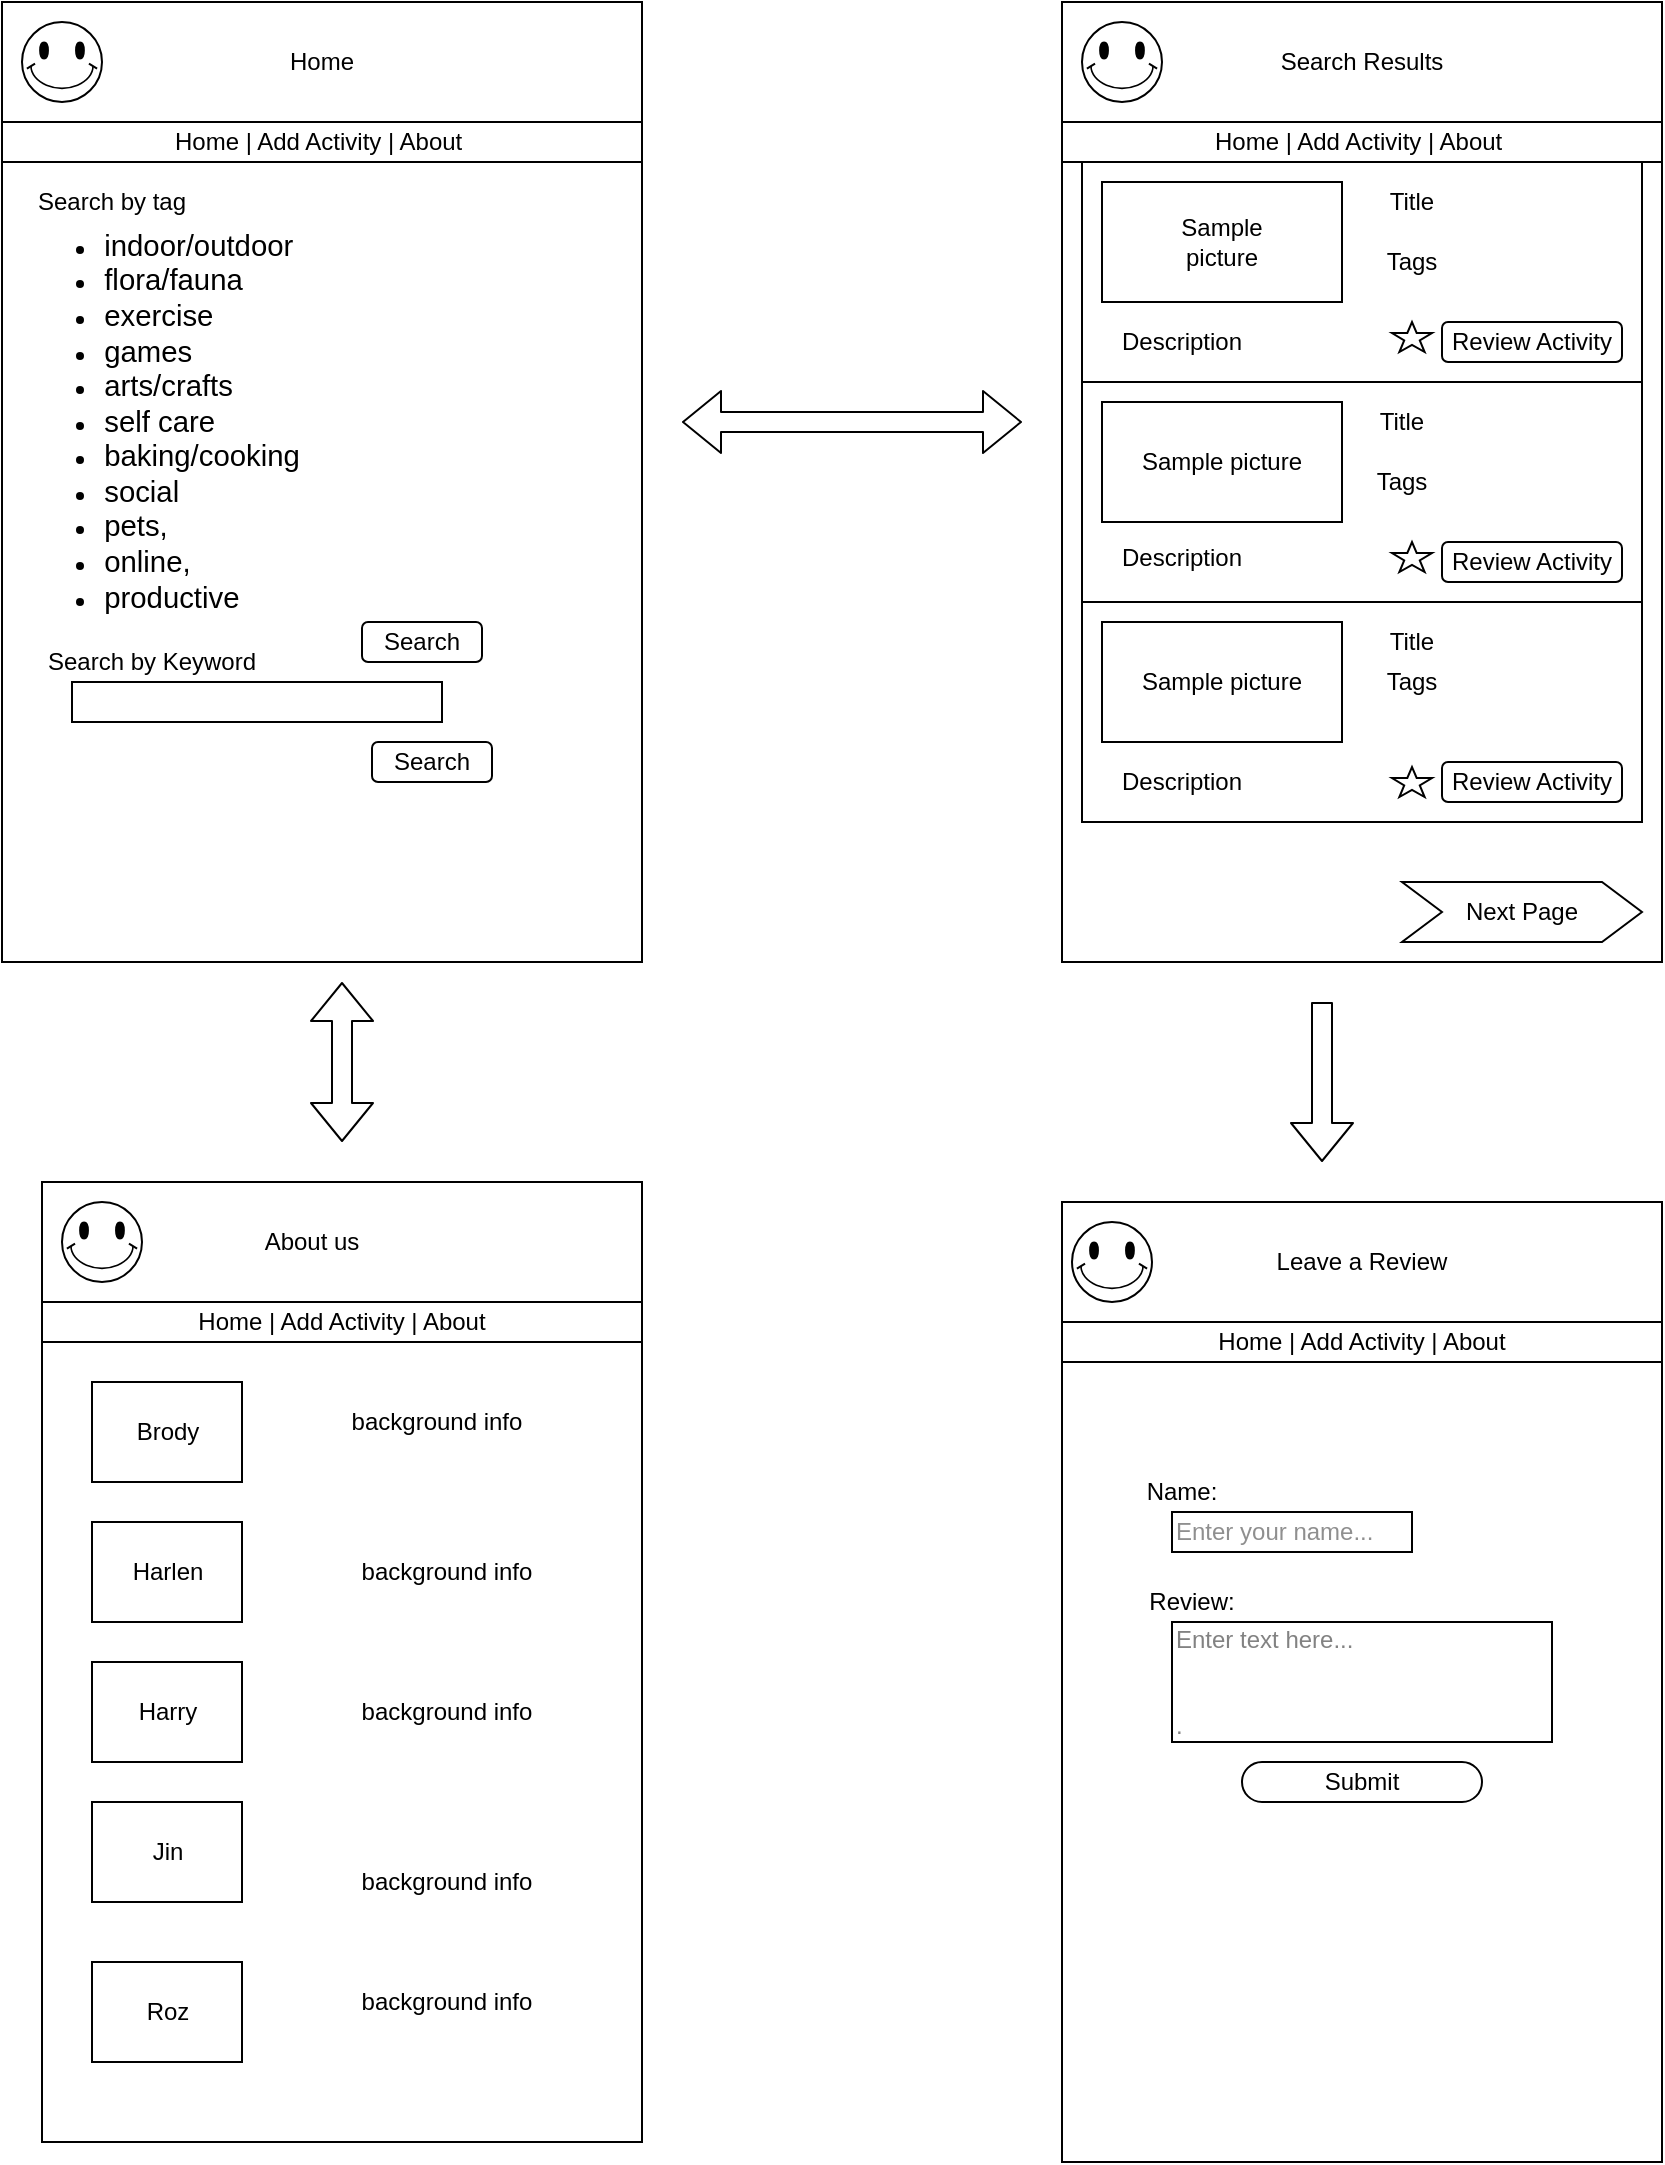 <mxfile version="12.9.11" type="google"><diagram id="UzBy4wDFsjK25G4-xTEU" name="Page-1"><mxGraphModel dx="965" dy="560" grid="1" gridSize="10" guides="1" tooltips="1" connect="1" arrows="1" fold="1" page="1" pageScale="1" pageWidth="850" pageHeight="1100" math="0" shadow="0"><root><mxCell id="0"/><mxCell id="1" parent="0"/><mxCell id="n53dSZe7Ja_jsrTpD2a--46" value="" style="rounded=1;whiteSpace=wrap;html=1;" vertex="1" parent="1"><mxGeometry x="180" y="370" width="120" height="60" as="geometry"/></mxCell><mxCell id="n53dSZe7Ja_jsrTpD2a--21" value="" style="rounded=0;whiteSpace=wrap;html=1;" vertex="1" parent="1"><mxGeometry x="550" y="90" width="270" height="110" as="geometry"/></mxCell><mxCell id="n53dSZe7Ja_jsrTpD2a--1" value="" style="rounded=0;whiteSpace=wrap;html=1;" parent="1" vertex="1"><mxGeometry x="10" y="10" width="320" height="480" as="geometry"/></mxCell><mxCell id="n53dSZe7Ja_jsrTpD2a--2" value="Home" style="text;html=1;strokeColor=none;fillColor=none;align=center;verticalAlign=middle;whiteSpace=wrap;rounded=0;" parent="1" vertex="1"><mxGeometry x="150" y="30" width="40" height="20" as="geometry"/></mxCell><mxCell id="n53dSZe7Ja_jsrTpD2a--4" value="Search by tag" style="text;html=1;strokeColor=none;fillColor=none;align=center;verticalAlign=middle;whiteSpace=wrap;rounded=0;" parent="1" vertex="1"><mxGeometry x="20" y="100" width="90" height="20" as="geometry"/></mxCell><mxCell id="n53dSZe7Ja_jsrTpD2a--5" value="&lt;ul&gt;&lt;li style=&quot;text-align: left&quot;&gt;&lt;span style=&quot;font-family: &amp;#34;arial&amp;#34; ; font-size: 11pt&quot;&gt;indoor/outdoor&lt;/span&gt;&lt;/li&gt;&lt;li style=&quot;text-align: left&quot;&gt;&lt;span style=&quot;font-family: &amp;#34;arial&amp;#34; ; font-size: 11pt&quot;&gt;flora/fauna&lt;/span&gt;&lt;/li&gt;&lt;li style=&quot;text-align: left&quot;&gt;&lt;span style=&quot;font-family: &amp;#34;arial&amp;#34; ; font-size: 11pt&quot;&gt;exercise&lt;/span&gt;&lt;/li&gt;&lt;li style=&quot;text-align: left&quot;&gt;&lt;span style=&quot;font-family: &amp;#34;arial&amp;#34; ; font-size: 11pt&quot;&gt;games&lt;/span&gt;&lt;/li&gt;&lt;li style=&quot;text-align: left&quot;&gt;&lt;span style=&quot;font-family: &amp;#34;arial&amp;#34; ; font-size: 11pt&quot;&gt;arts/crafts&lt;/span&gt;&lt;/li&gt;&lt;li style=&quot;text-align: left&quot;&gt;&lt;span style=&quot;font-family: &amp;#34;arial&amp;#34; ; font-size: 11pt&quot;&gt;self care&lt;/span&gt;&lt;/li&gt;&lt;li style=&quot;text-align: left&quot;&gt;&lt;span style=&quot;font-family: &amp;#34;arial&amp;#34; ; font-size: 11pt&quot;&gt;baking/cooking&lt;/span&gt;&lt;/li&gt;&lt;li style=&quot;text-align: left&quot;&gt;&lt;span style=&quot;font-family: &amp;#34;arial&amp;#34; ; font-size: 11pt&quot;&gt;social&lt;/span&gt;&lt;/li&gt;&lt;li style=&quot;text-align: left&quot;&gt;&lt;span style=&quot;font-family: &amp;#34;arial&amp;#34; ; font-size: 11pt&quot;&gt;pets,&lt;/span&gt;&lt;/li&gt;&lt;li style=&quot;text-align: left&quot;&gt;&lt;span style=&quot;font-family: &amp;#34;arial&amp;#34; ; font-size: 11pt&quot;&gt;online,&lt;/span&gt;&lt;/li&gt;&lt;li style=&quot;text-align: left&quot;&gt;&lt;span style=&quot;font-family: &amp;#34;arial&amp;#34; ; font-size: 11pt&quot;&gt;productive&lt;/span&gt;&lt;/li&gt;&lt;/ul&gt;&lt;b style=&quot;font-weight: normal&quot; id=&quot;docs-internal-guid-9bf6debd-7fff-b774-01a6-e4b9c5bbe9f9&quot;&gt;&lt;div style=&quot;text-align: justify&quot;&gt;&lt;/div&gt;&lt;span style=&quot;font-size: 11pt ; font-family: &amp;#34;arial&amp;#34; ; font-weight: 400 ; font-style: normal ; font-variant: normal ; text-decoration: none ; vertical-align: baseline&quot;&gt;&lt;/span&gt;&lt;/b&gt;" style="text;html=1;strokeColor=none;fillColor=none;align=center;verticalAlign=middle;whiteSpace=wrap;rounded=0;" parent="1" vertex="1"><mxGeometry x="20" y="120" width="140" height="200" as="geometry"/></mxCell><mxCell id="n53dSZe7Ja_jsrTpD2a--6" value="Search by Keyword" style="text;html=1;strokeColor=none;fillColor=none;align=center;verticalAlign=middle;whiteSpace=wrap;rounded=0;" parent="1" vertex="1"><mxGeometry x="20" y="330" width="130" height="20" as="geometry"/></mxCell><mxCell id="n53dSZe7Ja_jsrTpD2a--7" value="Text" style="text;html=1;strokeColor=none;fillColor=none;align=center;verticalAlign=middle;whiteSpace=wrap;rounded=0;" parent="1" vertex="1"><mxGeometry x="45" y="350" width="135" height="20" as="geometry"/></mxCell><mxCell id="n53dSZe7Ja_jsrTpD2a--8" value="" style="rounded=0;whiteSpace=wrap;html=1;" parent="1" vertex="1"><mxGeometry x="45" y="350" width="185" height="20" as="geometry"/></mxCell><mxCell id="n53dSZe7Ja_jsrTpD2a--11" value="" style="rounded=0;whiteSpace=wrap;html=1;" parent="1" vertex="1"><mxGeometry x="540" y="10" width="300" height="480" as="geometry"/></mxCell><mxCell id="n53dSZe7Ja_jsrTpD2a--12" value="Search Results" style="text;html=1;strokeColor=none;fillColor=none;align=center;verticalAlign=middle;whiteSpace=wrap;rounded=0;" parent="1" vertex="1"><mxGeometry x="645" y="30" width="90" height="20" as="geometry"/></mxCell><mxCell id="n53dSZe7Ja_jsrTpD2a--13" value="" style="rounded=0;whiteSpace=wrap;html=1;" parent="1" vertex="1"><mxGeometry x="540" y="610" width="300" height="480" as="geometry"/></mxCell><mxCell id="n53dSZe7Ja_jsrTpD2a--14" value="Home | Add Activity | About&amp;nbsp;" style="rounded=0;whiteSpace=wrap;html=1;" parent="1" vertex="1"><mxGeometry x="10" y="70" width="320" height="20" as="geometry"/></mxCell><mxCell id="n53dSZe7Ja_jsrTpD2a--3" value="Home | Add Activity | About&amp;nbsp;" style="rounded=0;whiteSpace=wrap;html=1;" parent="1" vertex="1"><mxGeometry x="540" y="70" width="300" height="20" as="geometry"/></mxCell><mxCell id="n53dSZe7Ja_jsrTpD2a--15" value="Title" style="text;html=1;strokeColor=none;fillColor=none;align=center;verticalAlign=middle;whiteSpace=wrap;rounded=0;" parent="1" vertex="1"><mxGeometry x="695" y="100" width="40" height="20" as="geometry"/></mxCell><mxCell id="n53dSZe7Ja_jsrTpD2a--16" value="" style="rounded=0;whiteSpace=wrap;html=1;" parent="1" vertex="1"><mxGeometry x="560" y="100" width="120" height="60" as="geometry"/></mxCell><mxCell id="n53dSZe7Ja_jsrTpD2a--18" value="Sample picture" style="text;html=1;strokeColor=none;fillColor=none;align=center;verticalAlign=middle;whiteSpace=wrap;rounded=0;" parent="1" vertex="1"><mxGeometry x="600" y="105" width="40" height="50" as="geometry"/></mxCell><mxCell id="n53dSZe7Ja_jsrTpD2a--19" value="Description" style="text;html=1;strokeColor=none;fillColor=none;align=center;verticalAlign=middle;whiteSpace=wrap;rounded=0;" parent="1" vertex="1"><mxGeometry x="560" y="170" width="80" height="20" as="geometry"/></mxCell><mxCell id="n53dSZe7Ja_jsrTpD2a--20" value="Tags" style="text;html=1;strokeColor=none;fillColor=none;align=center;verticalAlign=middle;whiteSpace=wrap;rounded=0;" parent="1" vertex="1"><mxGeometry x="700" y="130" width="30" height="20" as="geometry"/></mxCell><mxCell id="n53dSZe7Ja_jsrTpD2a--22" value="Sample picture" style="rounded=0;whiteSpace=wrap;html=1;" vertex="1" parent="1"><mxGeometry x="560" y="320" width="120" height="60" as="geometry"/></mxCell><mxCell id="n53dSZe7Ja_jsrTpD2a--23" value="Title" style="text;html=1;strokeColor=none;fillColor=none;align=center;verticalAlign=middle;whiteSpace=wrap;rounded=0;" vertex="1" parent="1"><mxGeometry x="695" y="320" width="40" height="20" as="geometry"/></mxCell><mxCell id="DhwjRQag8gIFHIite4Dt-1" value="Leave a Review" style="text;html=1;strokeColor=none;fillColor=none;align=center;verticalAlign=middle;whiteSpace=wrap;rounded=0;" vertex="1" parent="1"><mxGeometry x="635" y="630" width="110" height="20" as="geometry"/></mxCell><mxCell id="n53dSZe7Ja_jsrTpD2a--24" value="Tags" style="text;html=1;strokeColor=none;fillColor=none;align=center;verticalAlign=middle;whiteSpace=wrap;rounded=0;" vertex="1" parent="1"><mxGeometry x="695" y="340" width="40" height="20" as="geometry"/></mxCell><mxCell id="n53dSZe7Ja_jsrTpD2a--25" value="Description" style="text;html=1;strokeColor=none;fillColor=none;align=center;verticalAlign=middle;whiteSpace=wrap;rounded=0;" vertex="1" parent="1"><mxGeometry x="580" y="390" width="40" height="20" as="geometry"/></mxCell><mxCell id="DhwjRQag8gIFHIite4Dt-2" value="Home | Add Activity | About" style="rounded=0;whiteSpace=wrap;html=1;" vertex="1" parent="1"><mxGeometry x="540" y="670" width="300" height="20" as="geometry"/></mxCell><mxCell id="DhwjRQag8gIFHIite4Dt-3" value="Review:" style="text;html=1;strokeColor=none;fillColor=none;align=center;verticalAlign=middle;whiteSpace=wrap;rounded=0;" vertex="1" parent="1"><mxGeometry x="585" y="800" width="40" height="20" as="geometry"/></mxCell><mxCell id="DhwjRQag8gIFHIite4Dt-4" value="&lt;font color=&quot;#828282&quot;&gt;Enter text here...&lt;br&gt;&lt;br&gt;&lt;br&gt;.&lt;br&gt;&lt;/font&gt;" style="rounded=0;whiteSpace=wrap;html=1;align=left;" vertex="1" parent="1"><mxGeometry x="595" y="820" width="190" height="60" as="geometry"/></mxCell><mxCell id="n53dSZe7Ja_jsrTpD2a--28" value="" style="rounded=0;whiteSpace=wrap;html=1;" vertex="1" parent="1"><mxGeometry x="30" y="600" width="300" height="480" as="geometry"/></mxCell><mxCell id="n53dSZe7Ja_jsrTpD2a--29" value="Home | Add Activity | About" style="rounded=0;whiteSpace=wrap;html=1;" vertex="1" parent="1"><mxGeometry x="30" y="660" width="300" height="20" as="geometry"/></mxCell><mxCell id="n53dSZe7Ja_jsrTpD2a--30" value="About us" style="text;html=1;strokeColor=none;fillColor=none;align=center;verticalAlign=middle;whiteSpace=wrap;rounded=0;" vertex="1" parent="1"><mxGeometry x="135" y="620" width="60" height="20" as="geometry"/></mxCell><mxCell id="DhwjRQag8gIFHIite4Dt-5" value="Submit" style="rounded=1;whiteSpace=wrap;html=1;arcSize=50;" vertex="1" parent="1"><mxGeometry x="630" y="890" width="120" height="20" as="geometry"/></mxCell><mxCell id="n53dSZe7Ja_jsrTpD2a--31" value="" style="rounded=0;whiteSpace=wrap;html=1;" vertex="1" parent="1"><mxGeometry x="55" y="700" width="75" height="50" as="geometry"/></mxCell><mxCell id="n53dSZe7Ja_jsrTpD2a--32" value="" style="rounded=0;whiteSpace=wrap;html=1;" vertex="1" parent="1"><mxGeometry x="55" y="770" width="75" height="50" as="geometry"/></mxCell><mxCell id="n53dSZe7Ja_jsrTpD2a--33" value="" style="rounded=0;whiteSpace=wrap;html=1;" vertex="1" parent="1"><mxGeometry x="55" y="990" width="75" height="50" as="geometry"/></mxCell><mxCell id="n53dSZe7Ja_jsrTpD2a--34" value="" style="rounded=0;whiteSpace=wrap;html=1;" vertex="1" parent="1"><mxGeometry x="55" y="910" width="75" height="50" as="geometry"/></mxCell><mxCell id="n53dSZe7Ja_jsrTpD2a--35" value="" style="rounded=0;whiteSpace=wrap;html=1;" vertex="1" parent="1"><mxGeometry x="55" y="840" width="75" height="50" as="geometry"/></mxCell><mxCell id="n53dSZe7Ja_jsrTpD2a--36" value="Brody" style="text;html=1;strokeColor=none;fillColor=none;align=center;verticalAlign=middle;whiteSpace=wrap;rounded=0;" vertex="1" parent="1"><mxGeometry x="72.5" y="715" width="40" height="20" as="geometry"/></mxCell><mxCell id="n53dSZe7Ja_jsrTpD2a--37" value="Harlen" style="text;html=1;strokeColor=none;fillColor=none;align=center;verticalAlign=middle;whiteSpace=wrap;rounded=0;" vertex="1" parent="1"><mxGeometry x="72.5" y="785" width="40" height="20" as="geometry"/></mxCell><mxCell id="DhwjRQag8gIFHIite4Dt-7" value="&lt;font color=&quot;#8f8f8f&quot;&gt;Enter your name...&lt;/font&gt;" style="rounded=0;whiteSpace=wrap;html=1;align=left;" vertex="1" parent="1"><mxGeometry x="595" y="765" width="120" height="20" as="geometry"/></mxCell><mxCell id="n53dSZe7Ja_jsrTpD2a--38" value="Harry" style="text;html=1;strokeColor=none;fillColor=none;align=center;verticalAlign=middle;whiteSpace=wrap;rounded=0;" vertex="1" parent="1"><mxGeometry x="72.5" y="855" width="40" height="20" as="geometry"/></mxCell><mxCell id="n53dSZe7Ja_jsrTpD2a--39" value="Jin" style="text;html=1;strokeColor=none;fillColor=none;align=center;verticalAlign=middle;whiteSpace=wrap;rounded=0;" vertex="1" parent="1"><mxGeometry x="72.5" y="925" width="40" height="20" as="geometry"/></mxCell><mxCell id="n53dSZe7Ja_jsrTpD2a--40" value="Roz" style="text;html=1;strokeColor=none;fillColor=none;align=center;verticalAlign=middle;whiteSpace=wrap;rounded=0;" vertex="1" parent="1"><mxGeometry x="72.5" y="1005" width="40" height="20" as="geometry"/></mxCell><mxCell id="n53dSZe7Ja_jsrTpD2a--41" value="background info" style="text;html=1;strokeColor=none;fillColor=none;align=center;verticalAlign=middle;whiteSpace=wrap;rounded=0;" vertex="1" parent="1"><mxGeometry x="175" y="710" width="105" height="20" as="geometry"/></mxCell><mxCell id="n53dSZe7Ja_jsrTpD2a--42" value="background info" style="text;html=1;strokeColor=none;fillColor=none;align=center;verticalAlign=middle;whiteSpace=wrap;rounded=0;" vertex="1" parent="1"><mxGeometry x="180" y="785" width="105" height="20" as="geometry"/></mxCell><mxCell id="n53dSZe7Ja_jsrTpD2a--43" value="background info" style="text;html=1;strokeColor=none;fillColor=none;align=center;verticalAlign=middle;whiteSpace=wrap;rounded=0;" vertex="1" parent="1"><mxGeometry x="180" y="855" width="105" height="20" as="geometry"/></mxCell><mxCell id="n53dSZe7Ja_jsrTpD2a--44" value="background info" style="text;html=1;strokeColor=none;fillColor=none;align=center;verticalAlign=middle;whiteSpace=wrap;rounded=0;" vertex="1" parent="1"><mxGeometry x="180" y="1000" width="105" height="20" as="geometry"/></mxCell><mxCell id="n53dSZe7Ja_jsrTpD2a--45" value="background info" style="text;html=1;strokeColor=none;fillColor=none;align=center;verticalAlign=middle;whiteSpace=wrap;rounded=0;" vertex="1" parent="1"><mxGeometry x="180" y="940" width="105" height="20" as="geometry"/></mxCell><mxCell id="DhwjRQag8gIFHIite4Dt-8" value="Name:" style="text;html=1;strokeColor=none;fillColor=none;align=center;verticalAlign=middle;whiteSpace=wrap;rounded=0;" vertex="1" parent="1"><mxGeometry x="580" y="745" width="40" height="20" as="geometry"/></mxCell><mxCell id="n53dSZe7Ja_jsrTpD2a--48" value="" style="rounded=1;whiteSpace=wrap;html=1;" vertex="1" parent="1"><mxGeometry x="195" y="380" width="60" height="20" as="geometry"/></mxCell><mxCell id="n53dSZe7Ja_jsrTpD2a--9" value="Search" style="text;html=1;strokeColor=none;fillColor=none;align=center;verticalAlign=middle;whiteSpace=wrap;rounded=0;" parent="1" vertex="1"><mxGeometry x="205" y="380" width="40" height="20" as="geometry"/></mxCell><mxCell id="n53dSZe7Ja_jsrTpD2a--49" value="" style="rounded=1;whiteSpace=wrap;html=1;" vertex="1" parent="1"><mxGeometry x="190" y="320" width="60" height="20" as="geometry"/></mxCell><mxCell id="n53dSZe7Ja_jsrTpD2a--10" value="Search" style="text;html=1;strokeColor=none;fillColor=none;align=center;verticalAlign=middle;whiteSpace=wrap;rounded=0;" parent="1" vertex="1"><mxGeometry x="200" y="320" width="40" height="20" as="geometry"/></mxCell><mxCell id="DhwjRQag8gIFHIite4Dt-9" value="" style="verticalLabelPosition=bottom;verticalAlign=top;html=1;shape=mxgraph.basic.smiley" vertex="1" parent="1"><mxGeometry x="545" y="620" width="40" height="40" as="geometry"/></mxCell><mxCell id="n53dSZe7Ja_jsrTpD2a--50" value="" style="rounded=1;whiteSpace=wrap;html=1;" vertex="1" parent="1"><mxGeometry x="730" y="390" width="90" height="20" as="geometry"/></mxCell><mxCell id="DhwjRQag8gIFHIite4Dt-10" value="" style="verticalLabelPosition=bottom;verticalAlign=top;html=1;shape=mxgraph.basic.smiley" vertex="1" parent="1"><mxGeometry x="40" y="610" width="40" height="40" as="geometry"/></mxCell><mxCell id="n53dSZe7Ja_jsrTpD2a--27" value="Review Activity" style="text;html=1;strokeColor=none;fillColor=none;align=center;verticalAlign=middle;whiteSpace=wrap;rounded=0;" vertex="1" parent="1"><mxGeometry x="730" y="390" width="90" height="20" as="geometry"/></mxCell><mxCell id="DhwjRQag8gIFHIite4Dt-11" value="" style="verticalLabelPosition=bottom;verticalAlign=top;html=1;shape=mxgraph.basic.smiley" vertex="1" parent="1"><mxGeometry x="20" y="20" width="40" height="40" as="geometry"/></mxCell><mxCell id="n53dSZe7Ja_jsrTpD2a--51" value="" style="rounded=1;whiteSpace=wrap;html=1;" vertex="1" parent="1"><mxGeometry x="730" y="170" width="90" height="20" as="geometry"/></mxCell><mxCell id="DhwjRQag8gIFHIite4Dt-12" value="" style="verticalLabelPosition=bottom;verticalAlign=top;html=1;shape=mxgraph.basic.smiley" vertex="1" parent="1"><mxGeometry x="550" y="20" width="40" height="40" as="geometry"/></mxCell><mxCell id="n53dSZe7Ja_jsrTpD2a--26" value="Review Activity" style="text;html=1;strokeColor=none;fillColor=none;align=center;verticalAlign=middle;whiteSpace=wrap;rounded=0;" vertex="1" parent="1"><mxGeometry x="730" y="170" width="90" height="20" as="geometry"/></mxCell><mxCell id="DhwjRQag8gIFHIite4Dt-13" value="Next Page" style="shape=step;perimeter=stepPerimeter;whiteSpace=wrap;html=1;fixedSize=1;" vertex="1" parent="1"><mxGeometry x="710" y="450" width="120" height="30" as="geometry"/></mxCell><mxCell id="DhwjRQag8gIFHIite4Dt-14" value="" style="rounded=0;whiteSpace=wrap;html=1;fillColor=none;" vertex="1" parent="1"><mxGeometry x="550" y="90" width="280" height="110" as="geometry"/></mxCell><mxCell id="DhwjRQag8gIFHIite4Dt-15" value="" style="rounded=0;whiteSpace=wrap;html=1;fillColor=none;" vertex="1" parent="1"><mxGeometry x="550" y="310" width="280" height="110" as="geometry"/></mxCell><mxCell id="DhwjRQag8gIFHIite4Dt-16" value="" style="rounded=0;whiteSpace=wrap;html=1;fillColor=none;" vertex="1" parent="1"><mxGeometry x="550" y="200" width="280" height="110" as="geometry"/></mxCell><mxCell id="DhwjRQag8gIFHIite4Dt-17" value="Sample picture" style="rounded=0;whiteSpace=wrap;html=1;" vertex="1" parent="1"><mxGeometry x="560" y="210" width="120" height="60" as="geometry"/></mxCell><mxCell id="DhwjRQag8gIFHIite4Dt-18" value="Title" style="text;html=1;strokeColor=none;fillColor=none;align=center;verticalAlign=middle;whiteSpace=wrap;rounded=0;" vertex="1" parent="1"><mxGeometry x="690" y="210" width="40" height="20" as="geometry"/></mxCell><mxCell id="DhwjRQag8gIFHIite4Dt-19" value="Tags" style="text;html=1;strokeColor=none;fillColor=none;align=center;verticalAlign=middle;whiteSpace=wrap;rounded=0;" vertex="1" parent="1"><mxGeometry x="690" y="240" width="40" height="20" as="geometry"/></mxCell><mxCell id="DhwjRQag8gIFHIite4Dt-22" value="" style="rounded=1;whiteSpace=wrap;html=1;" vertex="1" parent="1"><mxGeometry x="730" y="280" width="90" height="20" as="geometry"/></mxCell><mxCell id="DhwjRQag8gIFHIite4Dt-20" value="Review Activity" style="text;html=1;strokeColor=none;fillColor=none;align=center;verticalAlign=middle;whiteSpace=wrap;rounded=0;" vertex="1" parent="1"><mxGeometry x="730" y="280" width="90" height="20" as="geometry"/></mxCell><mxCell id="DhwjRQag8gIFHIite4Dt-31" value="" style="shape=flexArrow;endArrow=classic;html=1;" edge="1" parent="1"><mxGeometry width="50" height="50" relative="1" as="geometry"><mxPoint x="670" y="510" as="sourcePoint"/><mxPoint x="670" y="590" as="targetPoint"/></mxGeometry></mxCell><mxCell id="DhwjRQag8gIFHIite4Dt-32" value="" style="shape=flexArrow;endArrow=classic;startArrow=classic;html=1;" edge="1" parent="1"><mxGeometry width="50" height="50" relative="1" as="geometry"><mxPoint x="350" y="220" as="sourcePoint"/><mxPoint x="520" y="220" as="targetPoint"/></mxGeometry></mxCell><mxCell id="DhwjRQag8gIFHIite4Dt-33" value="" style="shape=flexArrow;endArrow=classic;startArrow=classic;html=1;" edge="1" parent="1"><mxGeometry width="50" height="50" relative="1" as="geometry"><mxPoint x="180" y="580" as="sourcePoint"/><mxPoint x="180" y="500" as="targetPoint"/></mxGeometry></mxCell><mxCell id="DhwjRQag8gIFHIite4Dt-34" value="" style="verticalLabelPosition=bottom;verticalAlign=top;html=1;shape=mxgraph.basic.star;fillColor=none;" vertex="1" parent="1"><mxGeometry x="705" y="170" width="20" height="15" as="geometry"/></mxCell><mxCell id="DhwjRQag8gIFHIite4Dt-35" value="" style="verticalLabelPosition=bottom;verticalAlign=top;html=1;shape=mxgraph.basic.star;fillColor=none;" vertex="1" parent="1"><mxGeometry x="705" y="280" width="20" height="15" as="geometry"/></mxCell><mxCell id="DhwjRQag8gIFHIite4Dt-36" value="" style="verticalLabelPosition=bottom;verticalAlign=top;html=1;shape=mxgraph.basic.star;fillColor=none;" vertex="1" parent="1"><mxGeometry x="705" y="392.5" width="20" height="15" as="geometry"/></mxCell><mxCell id="DhwjRQag8gIFHIite4Dt-37" value="Description" style="text;html=1;strokeColor=none;fillColor=none;align=center;verticalAlign=middle;whiteSpace=wrap;rounded=0;" vertex="1" parent="1"><mxGeometry x="580" y="277.5" width="40" height="20" as="geometry"/></mxCell></root></mxGraphModel></diagram></mxfile>